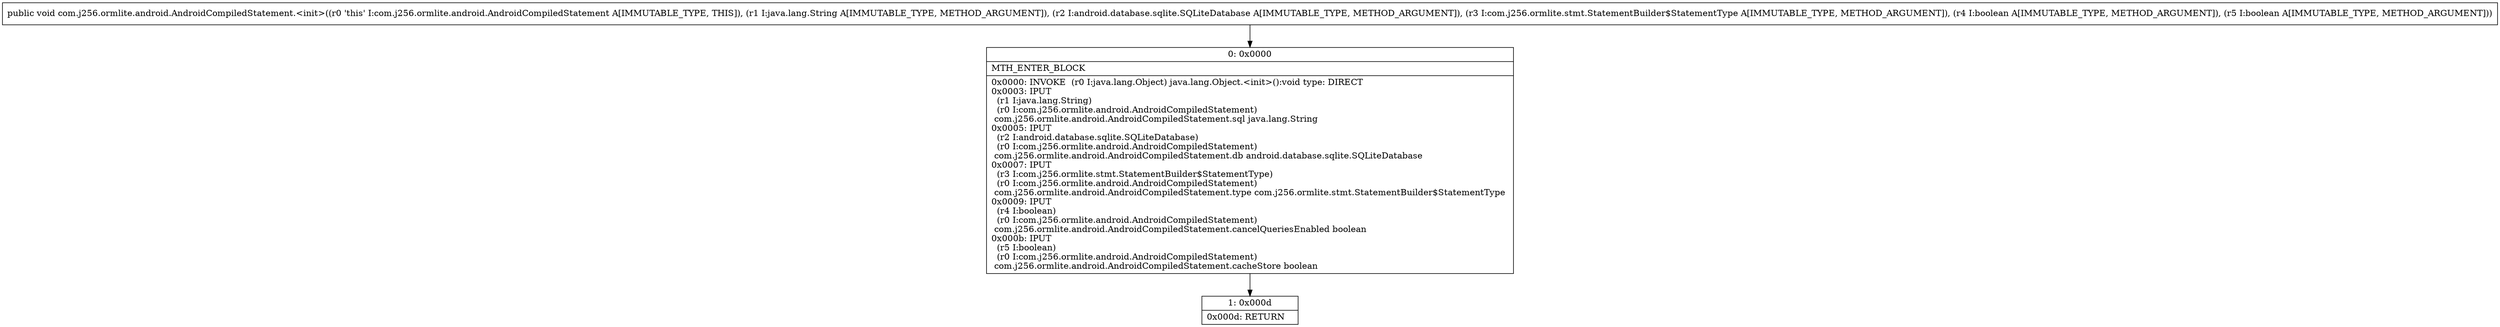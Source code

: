 digraph "CFG forcom.j256.ormlite.android.AndroidCompiledStatement.\<init\>(Ljava\/lang\/String;Landroid\/database\/sqlite\/SQLiteDatabase;Lcom\/j256\/ormlite\/stmt\/StatementBuilder$StatementType;ZZ)V" {
Node_0 [shape=record,label="{0\:\ 0x0000|MTH_ENTER_BLOCK\l|0x0000: INVOKE  (r0 I:java.lang.Object) java.lang.Object.\<init\>():void type: DIRECT \l0x0003: IPUT  \l  (r1 I:java.lang.String)\l  (r0 I:com.j256.ormlite.android.AndroidCompiledStatement)\l com.j256.ormlite.android.AndroidCompiledStatement.sql java.lang.String \l0x0005: IPUT  \l  (r2 I:android.database.sqlite.SQLiteDatabase)\l  (r0 I:com.j256.ormlite.android.AndroidCompiledStatement)\l com.j256.ormlite.android.AndroidCompiledStatement.db android.database.sqlite.SQLiteDatabase \l0x0007: IPUT  \l  (r3 I:com.j256.ormlite.stmt.StatementBuilder$StatementType)\l  (r0 I:com.j256.ormlite.android.AndroidCompiledStatement)\l com.j256.ormlite.android.AndroidCompiledStatement.type com.j256.ormlite.stmt.StatementBuilder$StatementType \l0x0009: IPUT  \l  (r4 I:boolean)\l  (r0 I:com.j256.ormlite.android.AndroidCompiledStatement)\l com.j256.ormlite.android.AndroidCompiledStatement.cancelQueriesEnabled boolean \l0x000b: IPUT  \l  (r5 I:boolean)\l  (r0 I:com.j256.ormlite.android.AndroidCompiledStatement)\l com.j256.ormlite.android.AndroidCompiledStatement.cacheStore boolean \l}"];
Node_1 [shape=record,label="{1\:\ 0x000d|0x000d: RETURN   \l}"];
MethodNode[shape=record,label="{public void com.j256.ormlite.android.AndroidCompiledStatement.\<init\>((r0 'this' I:com.j256.ormlite.android.AndroidCompiledStatement A[IMMUTABLE_TYPE, THIS]), (r1 I:java.lang.String A[IMMUTABLE_TYPE, METHOD_ARGUMENT]), (r2 I:android.database.sqlite.SQLiteDatabase A[IMMUTABLE_TYPE, METHOD_ARGUMENT]), (r3 I:com.j256.ormlite.stmt.StatementBuilder$StatementType A[IMMUTABLE_TYPE, METHOD_ARGUMENT]), (r4 I:boolean A[IMMUTABLE_TYPE, METHOD_ARGUMENT]), (r5 I:boolean A[IMMUTABLE_TYPE, METHOD_ARGUMENT])) }"];
MethodNode -> Node_0;
Node_0 -> Node_1;
}

